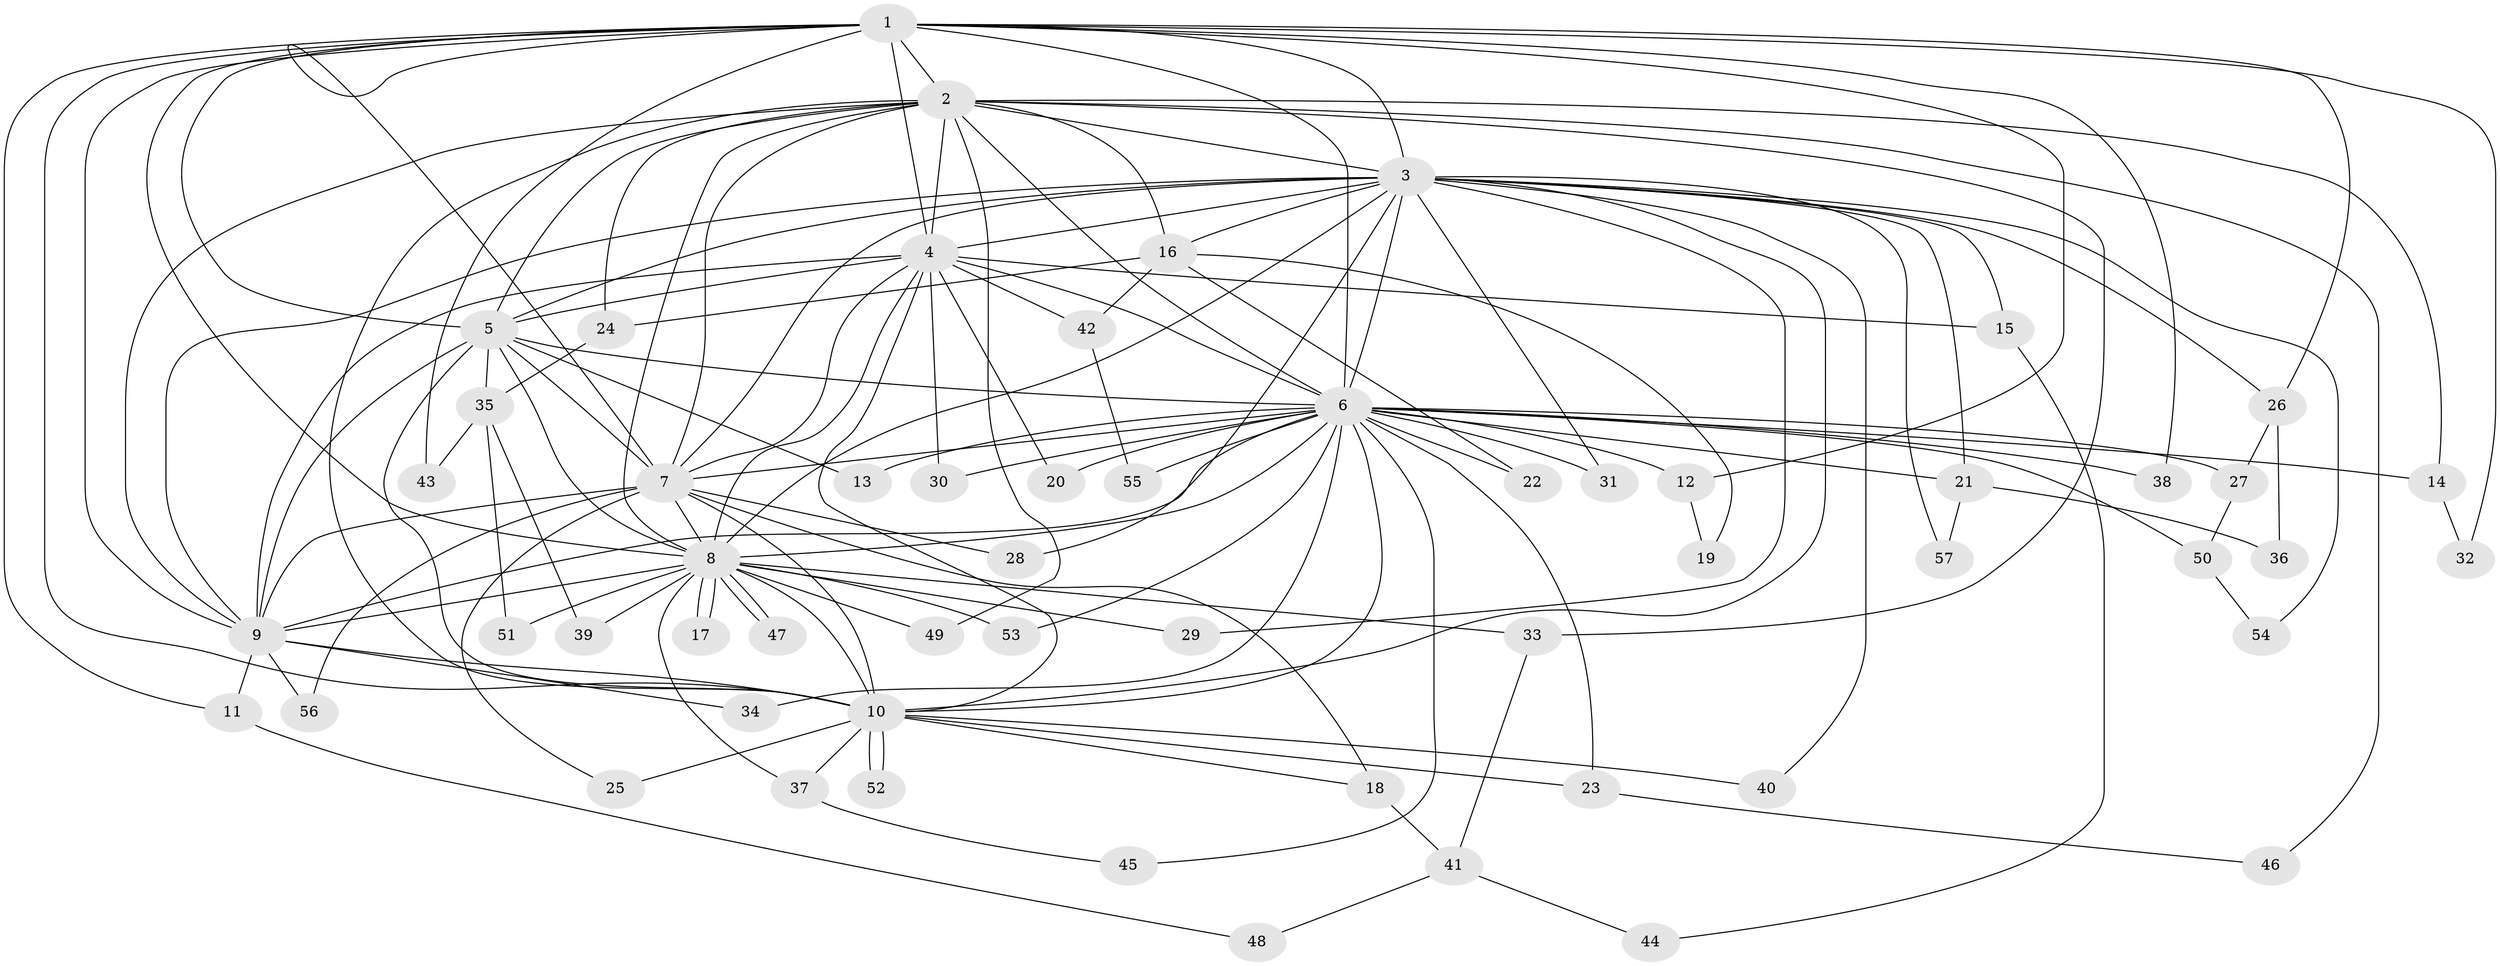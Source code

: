 // Generated by graph-tools (version 1.1) at 2025/49/03/09/25 03:49:45]
// undirected, 57 vertices, 139 edges
graph export_dot {
graph [start="1"]
  node [color=gray90,style=filled];
  1;
  2;
  3;
  4;
  5;
  6;
  7;
  8;
  9;
  10;
  11;
  12;
  13;
  14;
  15;
  16;
  17;
  18;
  19;
  20;
  21;
  22;
  23;
  24;
  25;
  26;
  27;
  28;
  29;
  30;
  31;
  32;
  33;
  34;
  35;
  36;
  37;
  38;
  39;
  40;
  41;
  42;
  43;
  44;
  45;
  46;
  47;
  48;
  49;
  50;
  51;
  52;
  53;
  54;
  55;
  56;
  57;
  1 -- 2;
  1 -- 3;
  1 -- 4;
  1 -- 5;
  1 -- 6;
  1 -- 7;
  1 -- 8;
  1 -- 9;
  1 -- 10;
  1 -- 11;
  1 -- 12;
  1 -- 26;
  1 -- 32;
  1 -- 38;
  1 -- 43;
  2 -- 3;
  2 -- 4;
  2 -- 5;
  2 -- 6;
  2 -- 7;
  2 -- 8;
  2 -- 9;
  2 -- 10;
  2 -- 14;
  2 -- 16;
  2 -- 24;
  2 -- 33;
  2 -- 46;
  2 -- 49;
  3 -- 4;
  3 -- 5;
  3 -- 6;
  3 -- 7;
  3 -- 8;
  3 -- 9;
  3 -- 10;
  3 -- 15;
  3 -- 16;
  3 -- 21;
  3 -- 26;
  3 -- 28;
  3 -- 29;
  3 -- 31;
  3 -- 40;
  3 -- 54;
  3 -- 57;
  4 -- 5;
  4 -- 6;
  4 -- 7;
  4 -- 8;
  4 -- 9;
  4 -- 10;
  4 -- 15;
  4 -- 20;
  4 -- 30;
  4 -- 42;
  5 -- 6;
  5 -- 7;
  5 -- 8;
  5 -- 9;
  5 -- 10;
  5 -- 13;
  5 -- 35;
  6 -- 7;
  6 -- 8;
  6 -- 9;
  6 -- 10;
  6 -- 12;
  6 -- 13;
  6 -- 14;
  6 -- 20;
  6 -- 21;
  6 -- 22;
  6 -- 23;
  6 -- 27;
  6 -- 30;
  6 -- 31;
  6 -- 34;
  6 -- 38;
  6 -- 45;
  6 -- 50;
  6 -- 53;
  6 -- 55;
  7 -- 8;
  7 -- 9;
  7 -- 10;
  7 -- 18;
  7 -- 25;
  7 -- 28;
  7 -- 56;
  8 -- 9;
  8 -- 10;
  8 -- 17;
  8 -- 17;
  8 -- 29;
  8 -- 33;
  8 -- 37;
  8 -- 39;
  8 -- 47;
  8 -- 47;
  8 -- 49;
  8 -- 51;
  8 -- 53;
  9 -- 10;
  9 -- 11;
  9 -- 34;
  9 -- 56;
  10 -- 18;
  10 -- 23;
  10 -- 25;
  10 -- 37;
  10 -- 40;
  10 -- 52;
  10 -- 52;
  11 -- 48;
  12 -- 19;
  14 -- 32;
  15 -- 44;
  16 -- 19;
  16 -- 22;
  16 -- 24;
  16 -- 42;
  18 -- 41;
  21 -- 36;
  21 -- 57;
  23 -- 46;
  24 -- 35;
  26 -- 27;
  26 -- 36;
  27 -- 50;
  33 -- 41;
  35 -- 39;
  35 -- 43;
  35 -- 51;
  37 -- 45;
  41 -- 44;
  41 -- 48;
  42 -- 55;
  50 -- 54;
}
